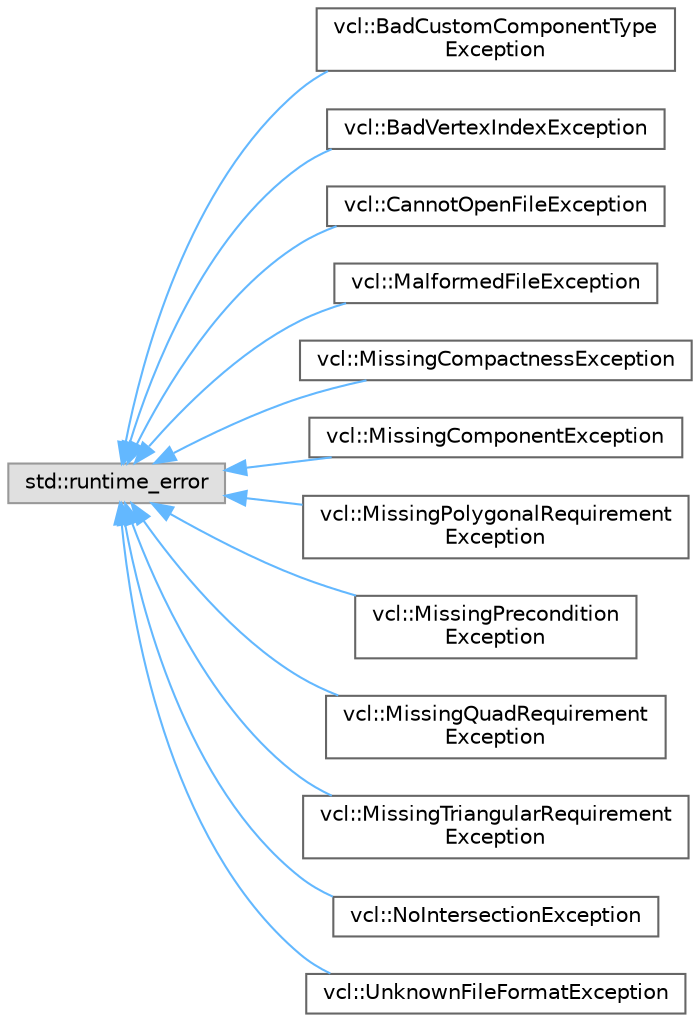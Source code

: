 digraph "Graphical Class Hierarchy"
{
 // LATEX_PDF_SIZE
  bgcolor="transparent";
  edge [fontname=Helvetica,fontsize=10,labelfontname=Helvetica,labelfontsize=10];
  node [fontname=Helvetica,fontsize=10,shape=box,height=0.2,width=0.4];
  rankdir="LR";
  Node0 [label="std::runtime_error",height=0.2,width=0.4,color="grey60", fillcolor="#E0E0E0", style="filled",tooltip=" "];
  Node0 -> Node1 [dir="back",color="steelblue1",style="solid"];
  Node1 [label="vcl::BadCustomComponentType\lException",height=0.2,width=0.4,color="grey40", fillcolor="white", style="filled",URL="$classvcl_1_1BadCustomComponentTypeException.html",tooltip=" "];
  Node0 -> Node2 [dir="back",color="steelblue1",style="solid"];
  Node2 [label="vcl::BadVertexIndexException",height=0.2,width=0.4,color="grey40", fillcolor="white", style="filled",URL="$classvcl_1_1BadVertexIndexException.html",tooltip=" "];
  Node0 -> Node3 [dir="back",color="steelblue1",style="solid"];
  Node3 [label="vcl::CannotOpenFileException",height=0.2,width=0.4,color="grey40", fillcolor="white", style="filled",URL="$classvcl_1_1CannotOpenFileException.html",tooltip=" "];
  Node0 -> Node4 [dir="back",color="steelblue1",style="solid"];
  Node4 [label="vcl::MalformedFileException",height=0.2,width=0.4,color="grey40", fillcolor="white", style="filled",URL="$classvcl_1_1MalformedFileException.html",tooltip=" "];
  Node0 -> Node5 [dir="back",color="steelblue1",style="solid"];
  Node5 [label="vcl::MissingCompactnessException",height=0.2,width=0.4,color="grey40", fillcolor="white", style="filled",URL="$classvcl_1_1MissingCompactnessException.html",tooltip=" "];
  Node0 -> Node6 [dir="back",color="steelblue1",style="solid"];
  Node6 [label="vcl::MissingComponentException",height=0.2,width=0.4,color="grey40", fillcolor="white", style="filled",URL="$classvcl_1_1MissingComponentException.html",tooltip=" "];
  Node0 -> Node7 [dir="back",color="steelblue1",style="solid"];
  Node7 [label="vcl::MissingPolygonalRequirement\lException",height=0.2,width=0.4,color="grey40", fillcolor="white", style="filled",URL="$classvcl_1_1MissingPolygonalRequirementException.html",tooltip=" "];
  Node0 -> Node8 [dir="back",color="steelblue1",style="solid"];
  Node8 [label="vcl::MissingPrecondition\lException",height=0.2,width=0.4,color="grey40", fillcolor="white", style="filled",URL="$classvcl_1_1MissingPreconditionException.html",tooltip=" "];
  Node0 -> Node9 [dir="back",color="steelblue1",style="solid"];
  Node9 [label="vcl::MissingQuadRequirement\lException",height=0.2,width=0.4,color="grey40", fillcolor="white", style="filled",URL="$classvcl_1_1MissingQuadRequirementException.html",tooltip=" "];
  Node0 -> Node10 [dir="back",color="steelblue1",style="solid"];
  Node10 [label="vcl::MissingTriangularRequirement\lException",height=0.2,width=0.4,color="grey40", fillcolor="white", style="filled",URL="$classvcl_1_1MissingTriangularRequirementException.html",tooltip=" "];
  Node0 -> Node11 [dir="back",color="steelblue1",style="solid"];
  Node11 [label="vcl::NoIntersectionException",height=0.2,width=0.4,color="grey40", fillcolor="white", style="filled",URL="$classvcl_1_1NoIntersectionException.html",tooltip=" "];
  Node0 -> Node12 [dir="back",color="steelblue1",style="solid"];
  Node12 [label="vcl::UnknownFileFormatException",height=0.2,width=0.4,color="grey40", fillcolor="white", style="filled",URL="$classvcl_1_1UnknownFileFormatException.html",tooltip=" "];
}

